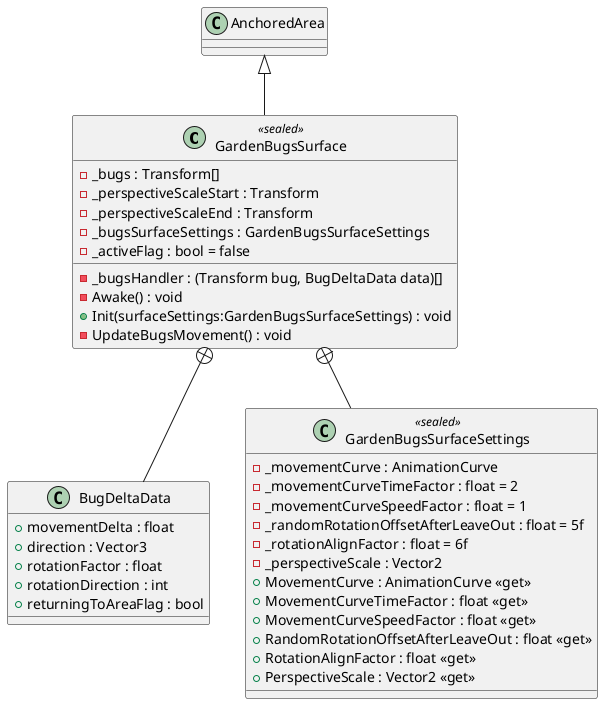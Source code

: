 @startuml
class GardenBugsSurface <<sealed>> {
    - _bugs : Transform[]
    - _perspectiveScaleStart : Transform
    - _perspectiveScaleEnd : Transform
    - _bugsSurfaceSettings : GardenBugsSurfaceSettings
    - _activeFlag : bool = false
    - _bugsHandler : (Transform bug, BugDeltaData data)[]
    - Awake() : void
    + Init(surfaceSettings:GardenBugsSurfaceSettings) : void
    - UpdateBugsMovement() : void
}
class BugDeltaData {
    + movementDelta : float
    + direction : Vector3
    + rotationFactor : float
    + rotationDirection : int
    + returningToAreaFlag : bool
}
class GardenBugsSurfaceSettings <<sealed>> {
    - _movementCurve : AnimationCurve
    - _movementCurveTimeFactor : float = 2
    - _movementCurveSpeedFactor : float = 1
    - _randomRotationOffsetAfterLeaveOut : float = 5f
    - _rotationAlignFactor : float = 6f
    - _perspectiveScale : Vector2
    + MovementCurve : AnimationCurve <<get>>
    + MovementCurveTimeFactor : float <<get>>
    + MovementCurveSpeedFactor : float <<get>>
    + RandomRotationOffsetAfterLeaveOut : float <<get>>
    + RotationAlignFactor : float <<get>>
    + PerspectiveScale : Vector2 <<get>>
}
AnchoredArea <|-- GardenBugsSurface
GardenBugsSurface +-- BugDeltaData
GardenBugsSurface +-- GardenBugsSurfaceSettings
@enduml
